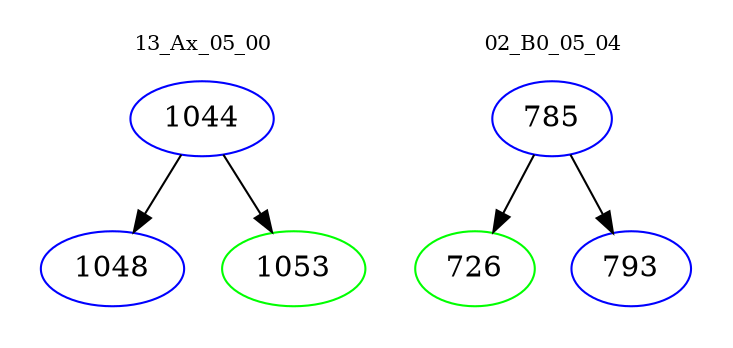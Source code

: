 digraph{
subgraph cluster_0 {
color = white
label = "13_Ax_05_00";
fontsize=10;
T0_1044 [label="1044", color="blue"]
T0_1044 -> T0_1048 [color="black"]
T0_1048 [label="1048", color="blue"]
T0_1044 -> T0_1053 [color="black"]
T0_1053 [label="1053", color="green"]
}
subgraph cluster_1 {
color = white
label = "02_B0_05_04";
fontsize=10;
T1_785 [label="785", color="blue"]
T1_785 -> T1_726 [color="black"]
T1_726 [label="726", color="green"]
T1_785 -> T1_793 [color="black"]
T1_793 [label="793", color="blue"]
}
}

